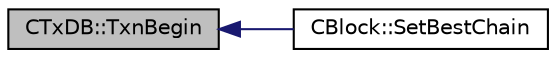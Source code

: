 digraph "CTxDB::TxnBegin"
{
  edge [fontname="Helvetica",fontsize="10",labelfontname="Helvetica",labelfontsize="10"];
  node [fontname="Helvetica",fontsize="10",shape=record];
  rankdir="LR";
  Node90 [label="CTxDB::TxnBegin",height=0.2,width=0.4,color="black", fillcolor="grey75", style="filled", fontcolor="black"];
  Node90 -> Node91 [dir="back",color="midnightblue",fontsize="10",style="solid",fontname="Helvetica"];
  Node91 [label="CBlock::SetBestChain",height=0.2,width=0.4,color="black", fillcolor="white", style="filled",URL="$class_c_block.html#a6e308b2d75d1cfc4a75eda36feb60ca1"];
}
